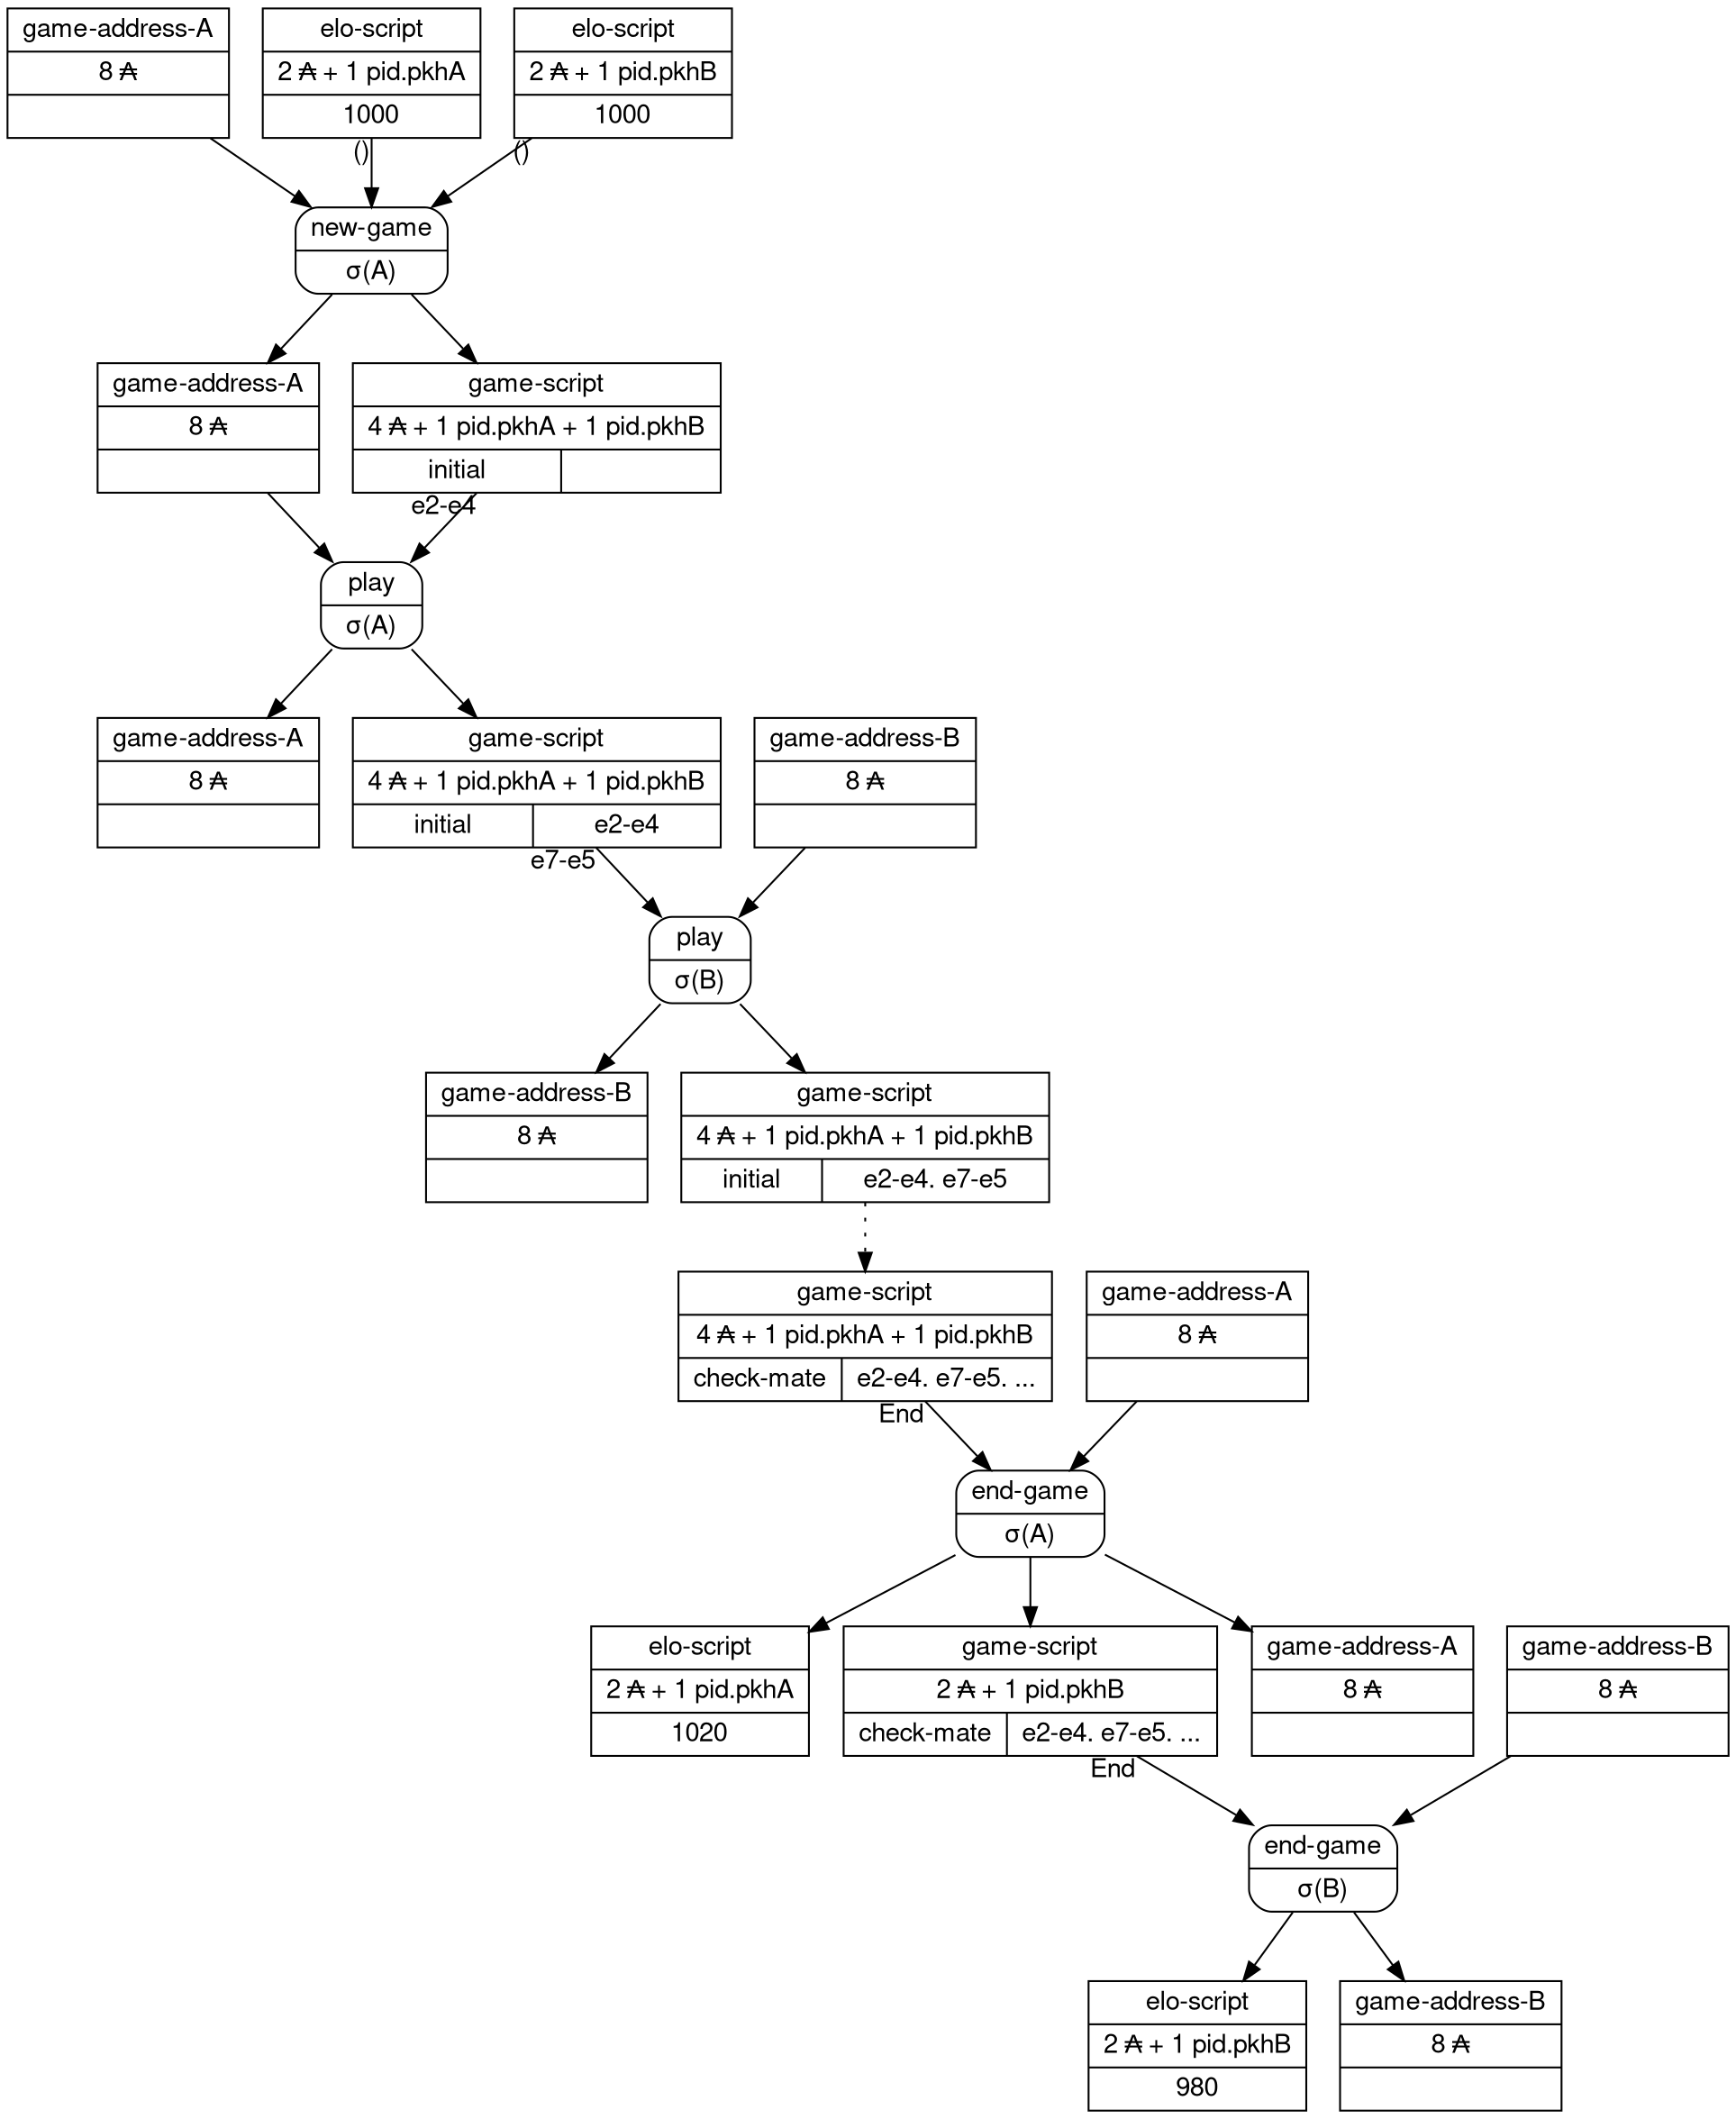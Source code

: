 digraph chess_transactions {
    fontname="Helvetica,Arial,sans-serif"
    node [fontname="Helvetica,Arial,sans-serif"]
    edge [fontname="Helvetica,Arial,sans-serif"]
    graph [rankdir = "TD"];

    // collateral and token for Alice
    "collateral-a" [ label = "{game-address-A | 8 ₳ | }", shape = "record" ];
    "game-token-1-a" [ label = "{elo-script | 2 ₳ + 1 pid.pkhA | 1000 }", shape = "record" ];

    // collateral and token for Bob
    "collateral-b" [ label = "{game-address-B | 8 ₳ | }", shape = "record" ];
    "game-token-1-b" [ label = "{elo-script | 2 ₳ + 1 pid.pkhB | 1000 }", shape = "record" ];

    // new game by Alice
    "new-game" [ label = "{new-game | σ(A)}" , shape = "Mrecord" ];
    "collateral-a-1" [ label = "{game-address-A | 8 ₳ | }", shape = "record" ];
    "game-state-1" [ label = "{game-script | 4 ₳ + 1 pid.pkhA + 1 pid.pkhB | { initial | }}", shape = "record" ];

    "collateral-a" -> "new-game";
    "game-token-1-a" -> "new-game" [ taillabel = "()" ];
    "game-token-1-b" -> "new-game" [ taillabel = "()" ];

    "new-game" -> "collateral-a-1";
    "new-game" -> "game-state-1";

    // first play by White (Alice)
    "play-1" [ label = "{play | σ(A)}" , shape = "Mrecord" ];
    "collateral-a-2" [ label = "{game-address-A | 8 ₳ | }", shape = "record" ];
    "game-state-2" [ label = "{game-script | 4 ₳ + 1 pid.pkhA + 1 pid.pkhB | { initial | e2-e4 } }", shape = "record" ];

    "collateral-a-1" -> "play-1";
    "game-state-1" -> "play-1" [ taillabel = "e2-e4" ];
    "play-1" -> "game-state-2";
    "play-1" -> "collateral-a-2";

    // second play by Black (Bob)
    "play-2" [ label = "{play | σ(B)}" , shape = "Mrecord" ];
    "collateral-b-2" [ label = "{game-address-B | 8 ₳ | }", shape = "record" ];
    "game-state-3" [ label = "{game-script | 4 ₳ + 1 pid.pkhA + 1 pid.pkhB | { initial | e2-e4. e7-e5 } }", shape = "record" ];

    "collateral-b" -> "play-2";
    "game-state-2" -> "play-2" [ taillabel = "e7-e5" ];
    "play-2" -> "game-state-3";
    "play-2" -> "collateral-b-2";

    // more plays....
    "game-state-n" [ label = "{game-script | 4 ₳ + 1 pid.pkhA + 1 pid.pkhB | { check-mate | e2-e4. e7-e5. ... } }", shape = "record" ];

    "game-state-3" -> "game-state-n" [ style = "dotted" ];

    // end game Alice
    "collateral-a-n" [ label = "{game-address-A | 8 ₳ | }", shape = "record" ];
    "game-token-a-n" [ label = "{elo-script | 2 ₳ + 1 pid.pkhA | 1020 }", shape = "record" ];
    "game-state-n+1" [ label = "{game-script | 2 ₳ + 1 pid.pkhB | { check-mate | e2-e4. e7-e5. ... } }", shape = "record" ];
    "collateral-a-n+1" [ label = "{game-address-A | 8 ₳ | }", shape = "record" ];

    "end-game-a" [ label = "{end-game | σ(A)}" , shape = "Mrecord" ];

    "game-state-n" -> "end-game-a"  [ taillabel = "End" ];
    "collateral-a-n" -> "end-game-a";
    "end-game-a" -> "collateral-a-n+1";
    "end-game-a" -> "game-token-a-n";
    "end-game-a" -> "game-state-n+1";

    // end game Bob
    "collateral-b-n" [ label = "{game-address-B | 8 ₳ | }", shape = "record" ];
    "game-token-b-n" [ label = "{elo-script | 2 ₳ + 1 pid.pkhB | 980 }", shape = "record" ];
    "collateral-b-n+1" [ label = "{game-address-B | 8 ₳ | }", shape = "record" ];

    "end-game-b" [ label = "{end-game | σ(B)}" , shape = "Mrecord" ];

    "game-state-n+1" -> "end-game-b"  [ taillabel = "End" ];
    "collateral-b-n" -> "end-game-b";
    "end-game-b" -> "collateral-b-n+1";
    "end-game-b" -> "game-token-b-n";
}
